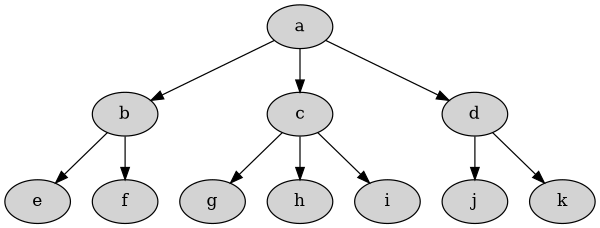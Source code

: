 digraph bct {
  size="4,4";
  node [color=black, fillcolor=lightgray, style=filled];

  subgraph l1 {
    root[label="a"]
  }

  subgraph l2 {
    c1[label="b"]
    c2[label="c"]
    c3[label="d"]
  }

  subgraph l3 {
    c4[label="e"]
    c5[label="f"]
    c6[label="g"]
    c7[label="h"]
    c8[label="i"]
    c9[label="j"]
    c10[label="k"]
  }

  root -> c1;
  root -> c2;
  root -> c3;

  c1 -> c4;
  c1 -> c5;
  c2 -> c6;
  c2 -> c7;
  c2 -> c8;
  c3 -> c9;
  c3 -> c10;
}
